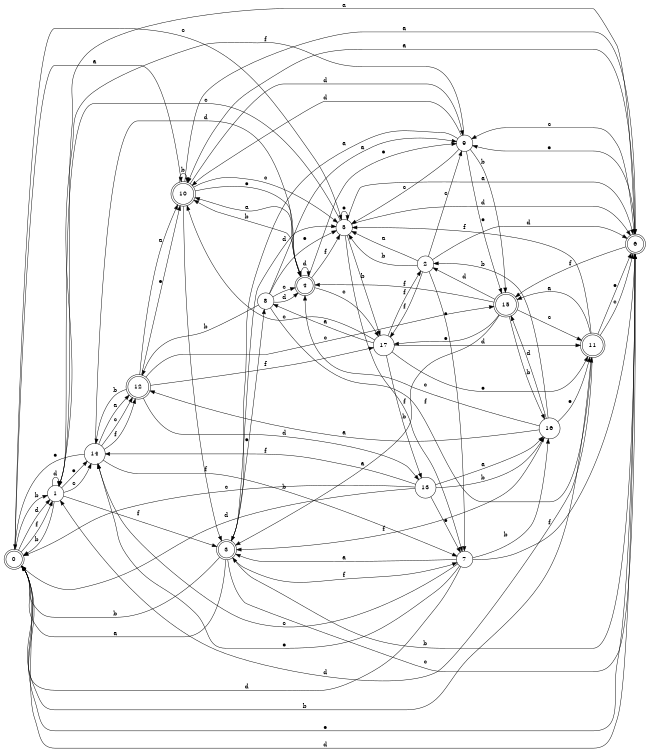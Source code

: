 digraph n15_5 {
__start0 [label="" shape="none"];

rankdir=LR;
size="8,5";

s0 [style="rounded,filled", color="black", fillcolor="white" shape="doublecircle", label="0"];
s1 [style="filled", color="black", fillcolor="white" shape="circle", label="1"];
s2 [style="filled", color="black", fillcolor="white" shape="circle", label="2"];
s3 [style="rounded,filled", color="black", fillcolor="white" shape="doublecircle", label="3"];
s4 [style="rounded,filled", color="black", fillcolor="white" shape="doublecircle", label="4"];
s5 [style="filled", color="black", fillcolor="white" shape="circle", label="5"];
s6 [style="rounded,filled", color="black", fillcolor="white" shape="doublecircle", label="6"];
s7 [style="filled", color="black", fillcolor="white" shape="circle", label="7"];
s8 [style="filled", color="black", fillcolor="white" shape="circle", label="8"];
s9 [style="filled", color="black", fillcolor="white" shape="circle", label="9"];
s10 [style="rounded,filled", color="black", fillcolor="white" shape="doublecircle", label="10"];
s11 [style="rounded,filled", color="black", fillcolor="white" shape="doublecircle", label="11"];
s12 [style="rounded,filled", color="black", fillcolor="white" shape="doublecircle", label="12"];
s13 [style="filled", color="black", fillcolor="white" shape="circle", label="13"];
s14 [style="filled", color="black", fillcolor="white" shape="circle", label="14"];
s15 [style="rounded,filled", color="black", fillcolor="white" shape="doublecircle", label="15"];
s16 [style="filled", color="black", fillcolor="white" shape="circle", label="16"];
s17 [style="filled", color="black", fillcolor="white" shape="circle", label="17"];
s0 -> s10 [label="a"];
s0 -> s1 [label="b"];
s0 -> s5 [label="c"];
s0 -> s1 [label="d"];
s0 -> s6 [label="e"];
s0 -> s1 [label="f"];
s1 -> s6 [label="a"];
s1 -> s0 [label="b"];
s1 -> s14 [label="c"];
s1 -> s1 [label="d"];
s1 -> s14 [label="e"];
s1 -> s3 [label="f"];
s2 -> s5 [label="a"];
s2 -> s5 [label="b"];
s2 -> s9 [label="c"];
s2 -> s6 [label="d"];
s2 -> s7 [label="e"];
s2 -> s17 [label="f"];
s3 -> s0 [label="a"];
s3 -> s0 [label="b"];
s3 -> s6 [label="c"];
s3 -> s5 [label="d"];
s3 -> s8 [label="e"];
s3 -> s7 [label="f"];
s4 -> s10 [label="a"];
s4 -> s10 [label="b"];
s4 -> s17 [label="c"];
s4 -> s4 [label="d"];
s4 -> s9 [label="e"];
s4 -> s5 [label="f"];
s5 -> s6 [label="a"];
s5 -> s17 [label="b"];
s5 -> s1 [label="c"];
s5 -> s6 [label="d"];
s5 -> s5 [label="e"];
s5 -> s7 [label="f"];
s6 -> s10 [label="a"];
s6 -> s3 [label="b"];
s6 -> s9 [label="c"];
s6 -> s0 [label="d"];
s6 -> s9 [label="e"];
s6 -> s15 [label="f"];
s7 -> s3 [label="a"];
s7 -> s16 [label="b"];
s7 -> s14 [label="c"];
s7 -> s0 [label="d"];
s7 -> s14 [label="e"];
s7 -> s6 [label="f"];
s8 -> s9 [label="a"];
s8 -> s12 [label="b"];
s8 -> s4 [label="c"];
s8 -> s4 [label="d"];
s8 -> s5 [label="e"];
s8 -> s11 [label="f"];
s9 -> s3 [label="a"];
s9 -> s15 [label="b"];
s9 -> s5 [label="c"];
s9 -> s10 [label="d"];
s9 -> s15 [label="e"];
s9 -> s1 [label="f"];
s10 -> s6 [label="a"];
s10 -> s10 [label="b"];
s10 -> s5 [label="c"];
s10 -> s9 [label="d"];
s10 -> s4 [label="e"];
s10 -> s3 [label="f"];
s11 -> s15 [label="a"];
s11 -> s0 [label="b"];
s11 -> s6 [label="c"];
s11 -> s1 [label="d"];
s11 -> s6 [label="e"];
s11 -> s5 [label="f"];
s12 -> s10 [label="a"];
s12 -> s14 [label="b"];
s12 -> s15 [label="c"];
s12 -> s13 [label="d"];
s12 -> s10 [label="e"];
s12 -> s17 [label="f"];
s13 -> s16 [label="a"];
s13 -> s16 [label="b"];
s13 -> s0 [label="c"];
s13 -> s0 [label="d"];
s13 -> s7 [label="e"];
s13 -> s14 [label="f"];
s14 -> s12 [label="a"];
s14 -> s7 [label="b"];
s14 -> s12 [label="c"];
s14 -> s4 [label="d"];
s14 -> s0 [label="e"];
s14 -> s12 [label="f"];
s15 -> s3 [label="a"];
s15 -> s16 [label="b"];
s15 -> s11 [label="c"];
s15 -> s2 [label="d"];
s15 -> s17 [label="e"];
s15 -> s4 [label="f"];
s16 -> s12 [label="a"];
s16 -> s2 [label="b"];
s16 -> s4 [label="c"];
s16 -> s15 [label="d"];
s16 -> s11 [label="e"];
s16 -> s3 [label="f"];
s17 -> s8 [label="a"];
s17 -> s13 [label="b"];
s17 -> s10 [label="c"];
s17 -> s11 [label="d"];
s17 -> s11 [label="e"];
s17 -> s2 [label="f"];

}